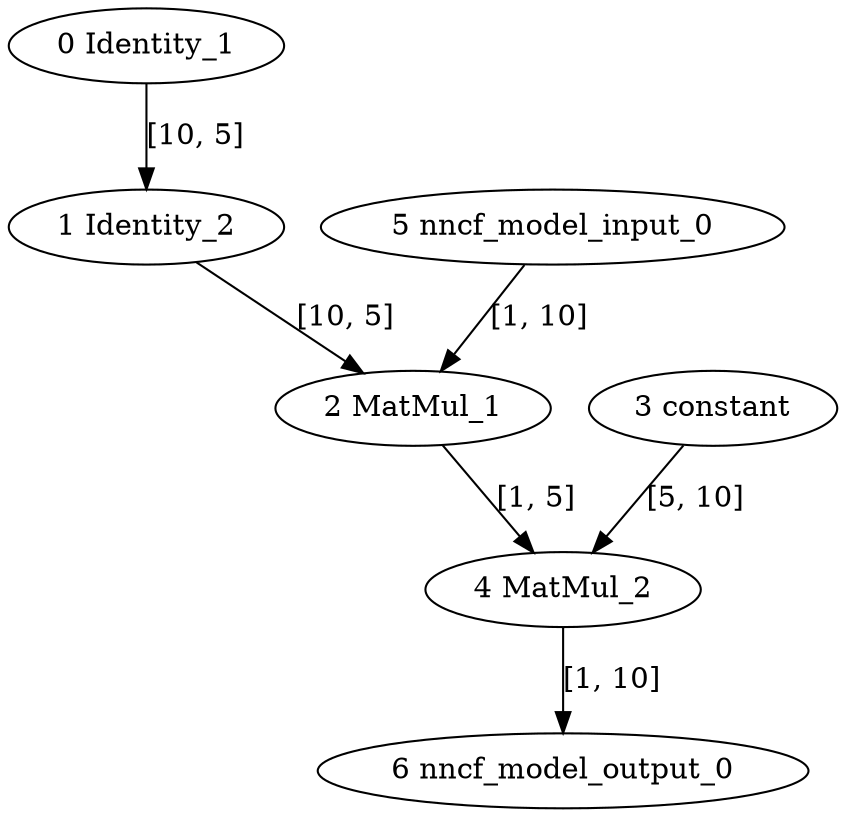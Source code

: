 strict digraph  {
"0 Identity_1" [id=0, type=Identity];
"1 Identity_2" [id=1, type=Identity];
"2 MatMul_1" [id=2, type=MatMul];
"3 constant" [id=3, type=Constant];
"4 MatMul_2" [id=4, type=MatMul];
"5 nncf_model_input_0" [id=5, type=nncf_model_input];
"6 nncf_model_output_0" [id=6, type=nncf_model_output];
"0 Identity_1" -> "1 Identity_2"  [label="[10, 5]", style=solid];
"1 Identity_2" -> "2 MatMul_1"  [label="[10, 5]", style=solid];
"2 MatMul_1" -> "4 MatMul_2"  [label="[1, 5]", style=solid];
"3 constant" -> "4 MatMul_2"  [label="[5, 10]", style=solid];
"4 MatMul_2" -> "6 nncf_model_output_0"  [label="[1, 10]", style=solid];
"5 nncf_model_input_0" -> "2 MatMul_1"  [label="[1, 10]", style=solid];
}

